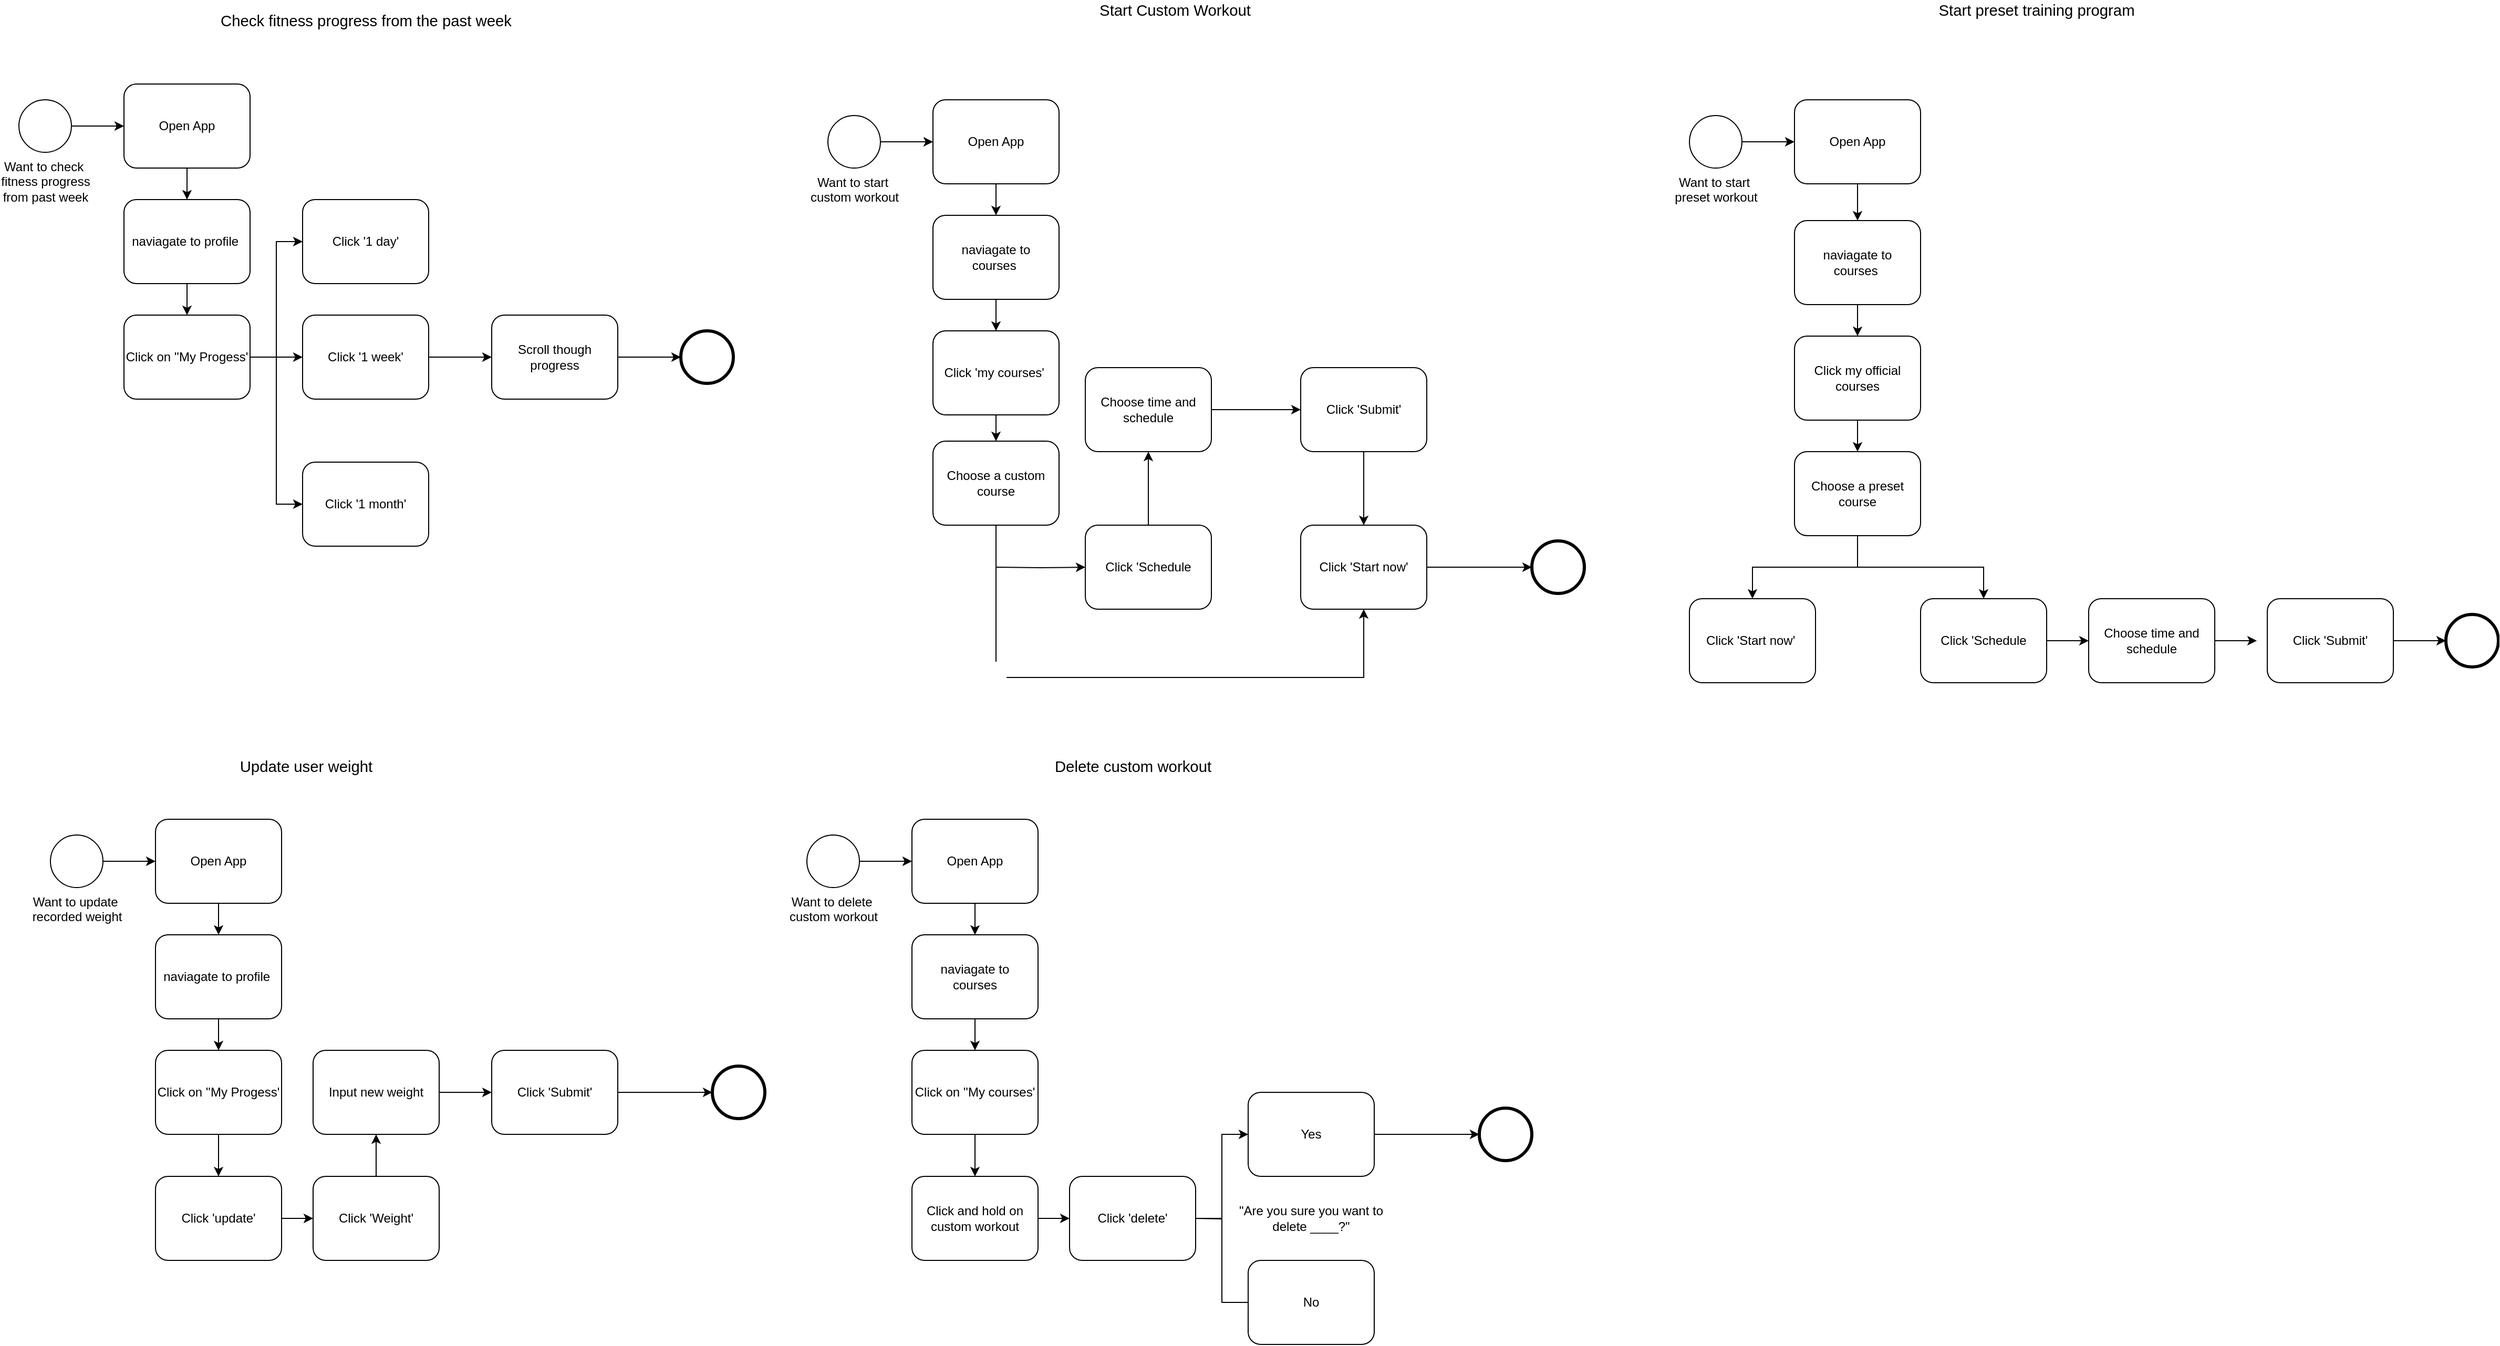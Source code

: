 <mxfile version="13.6.4" type="device"><diagram name="Page-1" id="2a216829-ef6e-dabb-86c1-c78162f3ba2b"><mxGraphModel dx="1635" dy="902" grid="1" gridSize="10" guides="1" tooltips="1" connect="1" arrows="1" fold="1" page="1" pageScale="1" pageWidth="850" pageHeight="1100" background="#ffffff" math="0" shadow="0"><root><mxCell id="0"/><mxCell id="1" parent="0"/><mxCell id="7a84cebc1def654-1" value="Want to check&amp;nbsp;&lt;br&gt;fitness progress&lt;br&gt;from past week" style="shape=mxgraph.bpmn.shape;html=1;verticalLabelPosition=bottom;labelBackgroundColor=#ffffff;verticalAlign=top;perimeter=ellipsePerimeter;outline=standard;symbol=general;" parent="1" vertex="1"><mxGeometry x="260" y="265" width="50" height="50" as="geometry"/></mxCell><mxCell id="7a84cebc1def654-2" value="Open App" style="shape=ext;rounded=1;html=1;whiteSpace=wrap;" parent="1" vertex="1"><mxGeometry x="360" y="250" width="120" height="80" as="geometry"/></mxCell><mxCell id="7a84cebc1def654-3" value="naviagate to profile&amp;nbsp;" style="shape=ext;rounded=1;html=1;whiteSpace=wrap;" parent="1" vertex="1"><mxGeometry x="360" y="360" width="120" height="80" as="geometry"/></mxCell><mxCell id="7a84cebc1def654-26" value="" style="shape=mxgraph.bpmn.shape;html=1;verticalLabelPosition=bottom;labelBackgroundColor=#ffffff;verticalAlign=top;perimeter=ellipsePerimeter;outline=end;symbol=general;" parent="1" vertex="1"><mxGeometry x="890" y="485" width="50" height="50" as="geometry"/></mxCell><mxCell id="7a84cebc1def654-36" style="edgeStyle=orthogonalEdgeStyle;rounded=0;html=1;jettySize=auto;orthogonalLoop=1;" parent="1" source="7a84cebc1def654-1" target="7a84cebc1def654-2" edge="1"><mxGeometry relative="1" as="geometry"/></mxCell><mxCell id="7a84cebc1def654-39" style="edgeStyle=orthogonalEdgeStyle;rounded=0;html=1;jettySize=auto;orthogonalLoop=1;" parent="1" source="7a84cebc1def654-2" target="7a84cebc1def654-3" edge="1"><mxGeometry relative="1" as="geometry"/></mxCell><mxCell id="7a84cebc1def654-47" style="edgeStyle=orthogonalEdgeStyle;rounded=0;html=1;jettySize=auto;orthogonalLoop=1;exitX=0.5;exitY=1;exitDx=0;exitDy=0;" parent="1" source="7a84cebc1def654-3" target="fFAQpJKwoACDsqStDjRD-2" edge="1"><mxGeometry relative="1" as="geometry"><mxPoint x="590" y="375" as="targetPoint"/></mxGeometry></mxCell><mxCell id="fFAQpJKwoACDsqStDjRD-9" style="edgeStyle=orthogonalEdgeStyle;rounded=0;orthogonalLoop=1;jettySize=auto;html=1;entryX=0;entryY=0.5;entryDx=0;entryDy=0;" edge="1" parent="1" source="fFAQpJKwoACDsqStDjRD-2" target="fFAQpJKwoACDsqStDjRD-8"><mxGeometry relative="1" as="geometry"/></mxCell><mxCell id="fFAQpJKwoACDsqStDjRD-11" style="edgeStyle=orthogonalEdgeStyle;rounded=0;orthogonalLoop=1;jettySize=auto;html=1;entryX=0;entryY=0.5;entryDx=0;entryDy=0;" edge="1" parent="1" source="fFAQpJKwoACDsqStDjRD-2" target="fFAQpJKwoACDsqStDjRD-10"><mxGeometry relative="1" as="geometry"/></mxCell><mxCell id="fFAQpJKwoACDsqStDjRD-2" value="Click on ''My Progess'" style="shape=ext;rounded=1;html=1;whiteSpace=wrap;" vertex="1" parent="1"><mxGeometry x="360" y="470" width="120" height="80" as="geometry"/></mxCell><mxCell id="fFAQpJKwoACDsqStDjRD-7" style="edgeStyle=orthogonalEdgeStyle;rounded=0;orthogonalLoop=1;jettySize=auto;html=1;entryX=0;entryY=0.5;entryDx=0;entryDy=0;exitX=1;exitY=0.5;exitDx=0;exitDy=0;" edge="1" parent="1" source="fFAQpJKwoACDsqStDjRD-2" target="fFAQpJKwoACDsqStDjRD-6"><mxGeometry relative="1" as="geometry"><mxPoint x="480" y="620" as="sourcePoint"/></mxGeometry></mxCell><mxCell id="fFAQpJKwoACDsqStDjRD-15" style="edgeStyle=orthogonalEdgeStyle;rounded=0;orthogonalLoop=1;jettySize=auto;html=1;entryX=0;entryY=0.5;entryDx=0;entryDy=0;" edge="1" parent="1" source="fFAQpJKwoACDsqStDjRD-6" target="fFAQpJKwoACDsqStDjRD-14"><mxGeometry relative="1" as="geometry"/></mxCell><mxCell id="fFAQpJKwoACDsqStDjRD-6" value="Click '1 week'" style="shape=ext;rounded=1;html=1;whiteSpace=wrap;" vertex="1" parent="1"><mxGeometry x="530" y="470" width="120" height="80" as="geometry"/></mxCell><mxCell id="fFAQpJKwoACDsqStDjRD-8" value="Click '1 day'" style="shape=ext;rounded=1;html=1;whiteSpace=wrap;" vertex="1" parent="1"><mxGeometry x="530" y="360" width="120" height="80" as="geometry"/></mxCell><mxCell id="fFAQpJKwoACDsqStDjRD-10" value="Click '1 month'" style="shape=ext;rounded=1;html=1;whiteSpace=wrap;" vertex="1" parent="1"><mxGeometry x="530" y="610" width="120" height="80" as="geometry"/></mxCell><mxCell id="fFAQpJKwoACDsqStDjRD-12" value="&lt;span id=&quot;docs-internal-guid-a22013a8-7fff-9007-1207-31ef15a1c6d7&quot;&gt;&lt;span style=&quot;font-size: 11pt ; font-family: &amp;#34;arial&amp;#34; ; background-color: transparent ; vertical-align: baseline&quot;&gt;Check fitness progress from the past week&lt;/span&gt;&lt;/span&gt;" style="text;html=1;align=center;verticalAlign=middle;resizable=0;points=[];autosize=1;" vertex="1" parent="1"><mxGeometry x="445" y="180" width="290" height="20" as="geometry"/></mxCell><mxCell id="fFAQpJKwoACDsqStDjRD-16" style="edgeStyle=orthogonalEdgeStyle;rounded=0;orthogonalLoop=1;jettySize=auto;html=1;entryX=0;entryY=0.5;entryDx=0;entryDy=0;" edge="1" parent="1" source="fFAQpJKwoACDsqStDjRD-14" target="7a84cebc1def654-26"><mxGeometry relative="1" as="geometry"/></mxCell><mxCell id="fFAQpJKwoACDsqStDjRD-14" value="Scroll though progress" style="shape=ext;rounded=1;html=1;whiteSpace=wrap;" vertex="1" parent="1"><mxGeometry x="710" y="470" width="120" height="80" as="geometry"/></mxCell><mxCell id="fFAQpJKwoACDsqStDjRD-17" value="Want to start&amp;nbsp;&lt;br&gt;custom workout" style="shape=mxgraph.bpmn.shape;html=1;verticalLabelPosition=bottom;labelBackgroundColor=#ffffff;verticalAlign=top;perimeter=ellipsePerimeter;outline=standard;symbol=general;" vertex="1" parent="1"><mxGeometry x="1030" y="280" width="50" height="50" as="geometry"/></mxCell><mxCell id="fFAQpJKwoACDsqStDjRD-18" value="Open App" style="shape=ext;rounded=1;html=1;whiteSpace=wrap;" vertex="1" parent="1"><mxGeometry x="1130" y="265" width="120" height="80" as="geometry"/></mxCell><mxCell id="fFAQpJKwoACDsqStDjRD-19" value="naviagate to &lt;br&gt;courses&amp;nbsp;" style="shape=ext;rounded=1;html=1;whiteSpace=wrap;" vertex="1" parent="1"><mxGeometry x="1130" y="375" width="120" height="80" as="geometry"/></mxCell><mxCell id="fFAQpJKwoACDsqStDjRD-20" value="" style="shape=mxgraph.bpmn.shape;html=1;verticalLabelPosition=bottom;labelBackgroundColor=#ffffff;verticalAlign=top;perimeter=ellipsePerimeter;outline=end;symbol=general;" vertex="1" parent="1"><mxGeometry x="1700" y="685" width="50" height="50" as="geometry"/></mxCell><mxCell id="fFAQpJKwoACDsqStDjRD-21" style="edgeStyle=orthogonalEdgeStyle;rounded=0;html=1;jettySize=auto;orthogonalLoop=1;" edge="1" parent="1" source="fFAQpJKwoACDsqStDjRD-17" target="fFAQpJKwoACDsqStDjRD-18"><mxGeometry relative="1" as="geometry"/></mxCell><mxCell id="fFAQpJKwoACDsqStDjRD-22" style="edgeStyle=orthogonalEdgeStyle;rounded=0;html=1;jettySize=auto;orthogonalLoop=1;" edge="1" parent="1" source="fFAQpJKwoACDsqStDjRD-18" target="fFAQpJKwoACDsqStDjRD-19"><mxGeometry relative="1" as="geometry"/></mxCell><mxCell id="fFAQpJKwoACDsqStDjRD-23" style="edgeStyle=orthogonalEdgeStyle;rounded=0;html=1;jettySize=auto;orthogonalLoop=1;exitX=0.5;exitY=1;exitDx=0;exitDy=0;" edge="1" parent="1" source="fFAQpJKwoACDsqStDjRD-19" target="fFAQpJKwoACDsqStDjRD-26"><mxGeometry relative="1" as="geometry"><mxPoint x="1360" y="390" as="targetPoint"/></mxGeometry></mxCell><mxCell id="fFAQpJKwoACDsqStDjRD-36" style="edgeStyle=orthogonalEdgeStyle;rounded=0;orthogonalLoop=1;jettySize=auto;html=1;" edge="1" parent="1" target="fFAQpJKwoACDsqStDjRD-31"><mxGeometry relative="1" as="geometry"><mxPoint x="1190" y="710" as="sourcePoint"/></mxGeometry></mxCell><mxCell id="fFAQpJKwoACDsqStDjRD-100" style="edgeStyle=orthogonalEdgeStyle;rounded=0;orthogonalLoop=1;jettySize=auto;html=1;entryX=0.5;entryY=0;entryDx=0;entryDy=0;" edge="1" parent="1" source="fFAQpJKwoACDsqStDjRD-26" target="fFAQpJKwoACDsqStDjRD-98"><mxGeometry relative="1" as="geometry"/></mxCell><mxCell id="fFAQpJKwoACDsqStDjRD-26" value="Click 'my courses'&amp;nbsp;&lt;br&gt;" style="shape=ext;rounded=1;html=1;whiteSpace=wrap;" vertex="1" parent="1"><mxGeometry x="1130" y="485" width="120" height="80" as="geometry"/></mxCell><mxCell id="fFAQpJKwoACDsqStDjRD-40" style="edgeStyle=orthogonalEdgeStyle;rounded=0;orthogonalLoop=1;jettySize=auto;html=1;entryX=0;entryY=0.5;entryDx=0;entryDy=0;" edge="1" parent="1" source="fFAQpJKwoACDsqStDjRD-30" target="fFAQpJKwoACDsqStDjRD-38"><mxGeometry relative="1" as="geometry"><mxPoint x="1570" y="795" as="targetPoint"/></mxGeometry></mxCell><mxCell id="fFAQpJKwoACDsqStDjRD-30" value="Choose time and schedule" style="shape=ext;rounded=1;html=1;whiteSpace=wrap;" vertex="1" parent="1"><mxGeometry x="1275" y="520" width="120" height="80" as="geometry"/></mxCell><mxCell id="fFAQpJKwoACDsqStDjRD-37" style="edgeStyle=orthogonalEdgeStyle;rounded=0;orthogonalLoop=1;jettySize=auto;html=1;entryX=0.5;entryY=1;entryDx=0;entryDy=0;" edge="1" parent="1" source="fFAQpJKwoACDsqStDjRD-31" target="fFAQpJKwoACDsqStDjRD-30"><mxGeometry relative="1" as="geometry"/></mxCell><mxCell id="fFAQpJKwoACDsqStDjRD-31" value="Click 'Schedule" style="shape=ext;rounded=1;html=1;whiteSpace=wrap;" vertex="1" parent="1"><mxGeometry x="1275" y="670" width="120" height="80" as="geometry"/></mxCell><mxCell id="fFAQpJKwoACDsqStDjRD-32" style="edgeStyle=orthogonalEdgeStyle;rounded=0;orthogonalLoop=1;jettySize=auto;html=1;entryX=0;entryY=0.5;entryDx=0;entryDy=0;exitX=1;exitY=0.5;exitDx=0;exitDy=0;" edge="1" parent="1" source="fFAQpJKwoACDsqStDjRD-176" target="fFAQpJKwoACDsqStDjRD-20"><mxGeometry relative="1" as="geometry"><mxPoint x="1590" y="795" as="sourcePoint"/></mxGeometry></mxCell><mxCell id="fFAQpJKwoACDsqStDjRD-34" value="&lt;span id=&quot;docs-internal-guid-a22013a8-7fff-9007-1207-31ef15a1c6d7&quot;&gt;&lt;span style=&quot;font-size: 11pt ; font-family: &amp;#34;arial&amp;#34; ; background-color: transparent ; vertical-align: baseline&quot;&gt;Start Custom Workout&lt;/span&gt;&lt;/span&gt;" style="text;html=1;align=center;verticalAlign=middle;resizable=0;points=[];autosize=1;" vertex="1" parent="1"><mxGeometry x="1280" y="170" width="160" height="20" as="geometry"/></mxCell><mxCell id="fFAQpJKwoACDsqStDjRD-177" style="edgeStyle=orthogonalEdgeStyle;rounded=0;orthogonalLoop=1;jettySize=auto;html=1;entryX=0.5;entryY=0;entryDx=0;entryDy=0;" edge="1" parent="1" source="fFAQpJKwoACDsqStDjRD-38" target="fFAQpJKwoACDsqStDjRD-176"><mxGeometry relative="1" as="geometry"/></mxCell><mxCell id="fFAQpJKwoACDsqStDjRD-38" value="Click 'Submit'" style="shape=ext;rounded=1;html=1;whiteSpace=wrap;" vertex="1" parent="1"><mxGeometry x="1480" y="520" width="120" height="80" as="geometry"/></mxCell><mxCell id="fFAQpJKwoACDsqStDjRD-77" value="Want to start&amp;nbsp;&lt;br&gt;preset workout" style="shape=mxgraph.bpmn.shape;html=1;verticalLabelPosition=bottom;labelBackgroundColor=#ffffff;verticalAlign=top;perimeter=ellipsePerimeter;outline=standard;symbol=general;" vertex="1" parent="1"><mxGeometry x="1850" y="280" width="50" height="50" as="geometry"/></mxCell><mxCell id="fFAQpJKwoACDsqStDjRD-78" value="Open App" style="shape=ext;rounded=1;html=1;whiteSpace=wrap;" vertex="1" parent="1"><mxGeometry x="1950" y="265" width="120" height="80" as="geometry"/></mxCell><mxCell id="fFAQpJKwoACDsqStDjRD-97" style="edgeStyle=orthogonalEdgeStyle;rounded=0;orthogonalLoop=1;jettySize=auto;html=1;entryX=0.5;entryY=0;entryDx=0;entryDy=0;" edge="1" parent="1" source="fFAQpJKwoACDsqStDjRD-79" target="fFAQpJKwoACDsqStDjRD-95"><mxGeometry relative="1" as="geometry"/></mxCell><mxCell id="fFAQpJKwoACDsqStDjRD-79" value="naviagate to &lt;br&gt;courses&amp;nbsp;" style="shape=ext;rounded=1;html=1;whiteSpace=wrap;" vertex="1" parent="1"><mxGeometry x="1950" y="380" width="120" height="80" as="geometry"/></mxCell><mxCell id="fFAQpJKwoACDsqStDjRD-80" value="" style="shape=mxgraph.bpmn.shape;html=1;verticalLabelPosition=bottom;labelBackgroundColor=#ffffff;verticalAlign=top;perimeter=ellipsePerimeter;outline=end;symbol=general;" vertex="1" parent="1"><mxGeometry x="2570" y="755" width="50" height="50" as="geometry"/></mxCell><mxCell id="fFAQpJKwoACDsqStDjRD-81" style="edgeStyle=orthogonalEdgeStyle;rounded=0;html=1;jettySize=auto;orthogonalLoop=1;" edge="1" parent="1" source="fFAQpJKwoACDsqStDjRD-77" target="fFAQpJKwoACDsqStDjRD-78"><mxGeometry relative="1" as="geometry"/></mxCell><mxCell id="fFAQpJKwoACDsqStDjRD-82" style="edgeStyle=orthogonalEdgeStyle;rounded=0;html=1;jettySize=auto;orthogonalLoop=1;" edge="1" parent="1" source="fFAQpJKwoACDsqStDjRD-78" target="fFAQpJKwoACDsqStDjRD-79"><mxGeometry relative="1" as="geometry"/></mxCell><mxCell id="fFAQpJKwoACDsqStDjRD-84" style="edgeStyle=orthogonalEdgeStyle;rounded=0;orthogonalLoop=1;jettySize=auto;html=1;" edge="1" parent="1" source="fFAQpJKwoACDsqStDjRD-85" target="fFAQpJKwoACDsqStDjRD-91"><mxGeometry relative="1" as="geometry"/></mxCell><mxCell id="fFAQpJKwoACDsqStDjRD-85" value="Choose a preset course" style="shape=ext;rounded=1;html=1;whiteSpace=wrap;" vertex="1" parent="1"><mxGeometry x="1950" y="600" width="120" height="80" as="geometry"/></mxCell><mxCell id="fFAQpJKwoACDsqStDjRD-86" style="edgeStyle=orthogonalEdgeStyle;rounded=0;orthogonalLoop=1;jettySize=auto;html=1;entryX=0.5;entryY=0;entryDx=0;entryDy=0;exitX=0.5;exitY=1;exitDx=0;exitDy=0;" edge="1" parent="1" source="fFAQpJKwoACDsqStDjRD-85" target="fFAQpJKwoACDsqStDjRD-87"><mxGeometry relative="1" as="geometry"><mxPoint x="2070" y="685" as="sourcePoint"/></mxGeometry></mxCell><mxCell id="fFAQpJKwoACDsqStDjRD-87" value="Click 'Start now'&amp;nbsp;" style="shape=ext;rounded=1;html=1;whiteSpace=wrap;" vertex="1" parent="1"><mxGeometry x="1850" y="740" width="120" height="80" as="geometry"/></mxCell><mxCell id="fFAQpJKwoACDsqStDjRD-88" style="edgeStyle=orthogonalEdgeStyle;rounded=0;orthogonalLoop=1;jettySize=auto;html=1;" edge="1" parent="1" source="fFAQpJKwoACDsqStDjRD-89"><mxGeometry relative="1" as="geometry"><mxPoint x="2390" y="780" as="targetPoint"/></mxGeometry></mxCell><mxCell id="fFAQpJKwoACDsqStDjRD-89" value="Choose time and schedule" style="shape=ext;rounded=1;html=1;whiteSpace=wrap;" vertex="1" parent="1"><mxGeometry x="2230" y="740" width="120" height="80" as="geometry"/></mxCell><mxCell id="fFAQpJKwoACDsqStDjRD-90" style="edgeStyle=orthogonalEdgeStyle;rounded=0;orthogonalLoop=1;jettySize=auto;html=1;entryX=0;entryY=0.5;entryDx=0;entryDy=0;" edge="1" parent="1" source="fFAQpJKwoACDsqStDjRD-91" target="fFAQpJKwoACDsqStDjRD-89"><mxGeometry relative="1" as="geometry"/></mxCell><mxCell id="fFAQpJKwoACDsqStDjRD-91" value="Click 'Schedule" style="shape=ext;rounded=1;html=1;whiteSpace=wrap;" vertex="1" parent="1"><mxGeometry x="2070" y="740" width="120" height="80" as="geometry"/></mxCell><mxCell id="fFAQpJKwoACDsqStDjRD-92" style="edgeStyle=orthogonalEdgeStyle;rounded=0;orthogonalLoop=1;jettySize=auto;html=1;entryX=0;entryY=0.5;entryDx=0;entryDy=0;" edge="1" parent="1" source="fFAQpJKwoACDsqStDjRD-94"><mxGeometry relative="1" as="geometry"><mxPoint x="2410" y="780" as="sourcePoint"/><mxPoint x="2570" y="780" as="targetPoint"/></mxGeometry></mxCell><mxCell id="fFAQpJKwoACDsqStDjRD-93" value="&lt;span id=&quot;docs-internal-guid-a22013a8-7fff-9007-1207-31ef15a1c6d7&quot;&gt;&lt;span style=&quot;font-size: 11pt ; font-family: &amp;#34;arial&amp;#34; ; background-color: transparent ; vertical-align: baseline&quot;&gt;Start preset training program&lt;/span&gt;&lt;/span&gt;" style="text;html=1;align=center;verticalAlign=middle;resizable=0;points=[];autosize=1;" vertex="1" parent="1"><mxGeometry x="2080" y="170" width="200" height="20" as="geometry"/></mxCell><mxCell id="fFAQpJKwoACDsqStDjRD-94" value="Click 'Submit'" style="shape=ext;rounded=1;html=1;whiteSpace=wrap;" vertex="1" parent="1"><mxGeometry x="2400" y="740" width="120" height="80" as="geometry"/></mxCell><mxCell id="fFAQpJKwoACDsqStDjRD-96" style="edgeStyle=orthogonalEdgeStyle;rounded=0;orthogonalLoop=1;jettySize=auto;html=1;entryX=0.5;entryY=0;entryDx=0;entryDy=0;" edge="1" parent="1" source="fFAQpJKwoACDsqStDjRD-95" target="fFAQpJKwoACDsqStDjRD-85"><mxGeometry relative="1" as="geometry"/></mxCell><mxCell id="fFAQpJKwoACDsqStDjRD-95" value="Click my official courses" style="shape=ext;rounded=1;html=1;whiteSpace=wrap;" vertex="1" parent="1"><mxGeometry x="1950" y="490" width="120" height="80" as="geometry"/></mxCell><mxCell id="fFAQpJKwoACDsqStDjRD-99" style="edgeStyle=orthogonalEdgeStyle;rounded=0;orthogonalLoop=1;jettySize=auto;html=1;endArrow=none;endFill=0;" edge="1" parent="1" source="fFAQpJKwoACDsqStDjRD-98"><mxGeometry relative="1" as="geometry"><mxPoint x="1190" y="800" as="targetPoint"/></mxGeometry></mxCell><mxCell id="fFAQpJKwoACDsqStDjRD-98" value="Choose a custom course" style="shape=ext;rounded=1;html=1;whiteSpace=wrap;" vertex="1" parent="1"><mxGeometry x="1130" y="590" width="120" height="80" as="geometry"/></mxCell><mxCell id="fFAQpJKwoACDsqStDjRD-117" value="&lt;span id=&quot;docs-internal-guid-a22013a8-7fff-9007-1207-31ef15a1c6d7&quot;&gt;&lt;span style=&quot;font-size: 11pt ; font-family: &amp;#34;arial&amp;#34; ; background-color: transparent ; vertical-align: baseline&quot;&gt;Update user weight&amp;nbsp;&lt;/span&gt;&lt;/span&gt;" style="text;html=1;align=center;verticalAlign=middle;resizable=0;points=[];autosize=1;" vertex="1" parent="1"><mxGeometry x="460" y="890" width="150" height="20" as="geometry"/></mxCell><mxCell id="fFAQpJKwoACDsqStDjRD-136" value="Want to update&amp;nbsp;&lt;br&gt;recorded weight" style="shape=mxgraph.bpmn.shape;html=1;verticalLabelPosition=bottom;labelBackgroundColor=#ffffff;verticalAlign=top;perimeter=ellipsePerimeter;outline=standard;symbol=general;" vertex="1" parent="1"><mxGeometry x="290" y="965" width="50" height="50" as="geometry"/></mxCell><mxCell id="fFAQpJKwoACDsqStDjRD-137" value="Open App" style="shape=ext;rounded=1;html=1;whiteSpace=wrap;" vertex="1" parent="1"><mxGeometry x="390" y="950" width="120" height="80" as="geometry"/></mxCell><mxCell id="fFAQpJKwoACDsqStDjRD-138" value="naviagate to profile&amp;nbsp;" style="shape=ext;rounded=1;html=1;whiteSpace=wrap;" vertex="1" parent="1"><mxGeometry x="390" y="1060" width="120" height="80" as="geometry"/></mxCell><mxCell id="fFAQpJKwoACDsqStDjRD-139" value="" style="shape=mxgraph.bpmn.shape;html=1;verticalLabelPosition=bottom;labelBackgroundColor=#ffffff;verticalAlign=top;perimeter=ellipsePerimeter;outline=end;symbol=general;" vertex="1" parent="1"><mxGeometry x="920" y="1185" width="50" height="50" as="geometry"/></mxCell><mxCell id="fFAQpJKwoACDsqStDjRD-140" style="edgeStyle=orthogonalEdgeStyle;rounded=0;html=1;jettySize=auto;orthogonalLoop=1;" edge="1" parent="1" source="fFAQpJKwoACDsqStDjRD-136" target="fFAQpJKwoACDsqStDjRD-137"><mxGeometry relative="1" as="geometry"/></mxCell><mxCell id="fFAQpJKwoACDsqStDjRD-141" style="edgeStyle=orthogonalEdgeStyle;rounded=0;html=1;jettySize=auto;orthogonalLoop=1;" edge="1" parent="1" source="fFAQpJKwoACDsqStDjRD-137" target="fFAQpJKwoACDsqStDjRD-138"><mxGeometry relative="1" as="geometry"/></mxCell><mxCell id="fFAQpJKwoACDsqStDjRD-142" style="edgeStyle=orthogonalEdgeStyle;rounded=0;html=1;jettySize=auto;orthogonalLoop=1;exitX=0.5;exitY=1;exitDx=0;exitDy=0;" edge="1" parent="1" source="fFAQpJKwoACDsqStDjRD-138" target="fFAQpJKwoACDsqStDjRD-145"><mxGeometry relative="1" as="geometry"><mxPoint x="620" y="1075" as="targetPoint"/></mxGeometry></mxCell><mxCell id="fFAQpJKwoACDsqStDjRD-145" value="Click on ''My Progess'" style="shape=ext;rounded=1;html=1;whiteSpace=wrap;" vertex="1" parent="1"><mxGeometry x="390" y="1170" width="120" height="80" as="geometry"/></mxCell><mxCell id="fFAQpJKwoACDsqStDjRD-146" style="edgeStyle=orthogonalEdgeStyle;rounded=0;orthogonalLoop=1;jettySize=auto;html=1;entryX=0.5;entryY=0;entryDx=0;entryDy=0;exitX=0.5;exitY=1;exitDx=0;exitDy=0;" edge="1" parent="1" source="fFAQpJKwoACDsqStDjRD-145" target="fFAQpJKwoACDsqStDjRD-148"><mxGeometry relative="1" as="geometry"><mxPoint x="510" y="1320" as="sourcePoint"/></mxGeometry></mxCell><mxCell id="fFAQpJKwoACDsqStDjRD-147" style="edgeStyle=orthogonalEdgeStyle;rounded=0;orthogonalLoop=1;jettySize=auto;html=1;entryX=0;entryY=0.5;entryDx=0;entryDy=0;" edge="1" parent="1" source="fFAQpJKwoACDsqStDjRD-148" target="fFAQpJKwoACDsqStDjRD-152"><mxGeometry relative="1" as="geometry"/></mxCell><mxCell id="fFAQpJKwoACDsqStDjRD-148" value="Click 'update'" style="shape=ext;rounded=1;html=1;whiteSpace=wrap;" vertex="1" parent="1"><mxGeometry x="390" y="1290" width="120" height="80" as="geometry"/></mxCell><mxCell id="fFAQpJKwoACDsqStDjRD-154" style="edgeStyle=orthogonalEdgeStyle;rounded=0;orthogonalLoop=1;jettySize=auto;html=1;entryX=0.5;entryY=1;entryDx=0;entryDy=0;" edge="1" parent="1" source="fFAQpJKwoACDsqStDjRD-152" target="fFAQpJKwoACDsqStDjRD-153"><mxGeometry relative="1" as="geometry"/></mxCell><mxCell id="fFAQpJKwoACDsqStDjRD-152" value="Click 'Weight'" style="shape=ext;rounded=1;html=1;whiteSpace=wrap;" vertex="1" parent="1"><mxGeometry x="540" y="1290" width="120" height="80" as="geometry"/></mxCell><mxCell id="fFAQpJKwoACDsqStDjRD-156" style="edgeStyle=orthogonalEdgeStyle;rounded=0;orthogonalLoop=1;jettySize=auto;html=1;entryX=0;entryY=0.5;entryDx=0;entryDy=0;" edge="1" parent="1" source="fFAQpJKwoACDsqStDjRD-153" target="fFAQpJKwoACDsqStDjRD-155"><mxGeometry relative="1" as="geometry"/></mxCell><mxCell id="fFAQpJKwoACDsqStDjRD-153" value="Input new weight" style="shape=ext;rounded=1;html=1;whiteSpace=wrap;" vertex="1" parent="1"><mxGeometry x="540" y="1170" width="120" height="80" as="geometry"/></mxCell><mxCell id="fFAQpJKwoACDsqStDjRD-157" style="edgeStyle=orthogonalEdgeStyle;rounded=0;orthogonalLoop=1;jettySize=auto;html=1;entryX=0;entryY=0.5;entryDx=0;entryDy=0;" edge="1" parent="1" source="fFAQpJKwoACDsqStDjRD-155" target="fFAQpJKwoACDsqStDjRD-139"><mxGeometry relative="1" as="geometry"/></mxCell><mxCell id="fFAQpJKwoACDsqStDjRD-155" value="Click 'Submit'" style="shape=ext;rounded=1;html=1;whiteSpace=wrap;" vertex="1" parent="1"><mxGeometry x="710" y="1170" width="120" height="80" as="geometry"/></mxCell><mxCell id="fFAQpJKwoACDsqStDjRD-158" value="&lt;span id=&quot;docs-internal-guid-a22013a8-7fff-9007-1207-31ef15a1c6d7&quot;&gt;&lt;span style=&quot;font-size: 11pt ; font-family: &amp;#34;arial&amp;#34; ; background-color: transparent ; vertical-align: baseline&quot;&gt;Delete custom workout&lt;/span&gt;&lt;/span&gt;" style="text;html=1;align=center;verticalAlign=middle;resizable=0;points=[];autosize=1;" vertex="1" parent="1"><mxGeometry x="1240" y="890" width="160" height="20" as="geometry"/></mxCell><mxCell id="fFAQpJKwoACDsqStDjRD-159" value="Want to delete&amp;nbsp;&lt;br&gt;custom workout" style="shape=mxgraph.bpmn.shape;html=1;verticalLabelPosition=bottom;labelBackgroundColor=#ffffff;verticalAlign=top;perimeter=ellipsePerimeter;outline=standard;symbol=general;" vertex="1" parent="1"><mxGeometry x="1010" y="965" width="50" height="50" as="geometry"/></mxCell><mxCell id="fFAQpJKwoACDsqStDjRD-160" value="Open App" style="shape=ext;rounded=1;html=1;whiteSpace=wrap;" vertex="1" parent="1"><mxGeometry x="1110" y="950" width="120" height="80" as="geometry"/></mxCell><mxCell id="fFAQpJKwoACDsqStDjRD-161" value="naviagate to &lt;br&gt;courses" style="shape=ext;rounded=1;html=1;whiteSpace=wrap;" vertex="1" parent="1"><mxGeometry x="1110" y="1060" width="120" height="80" as="geometry"/></mxCell><mxCell id="fFAQpJKwoACDsqStDjRD-162" value="" style="shape=mxgraph.bpmn.shape;html=1;verticalLabelPosition=bottom;labelBackgroundColor=#ffffff;verticalAlign=top;perimeter=ellipsePerimeter;outline=end;symbol=general;" vertex="1" parent="1"><mxGeometry x="1650" y="1225" width="50" height="50" as="geometry"/></mxCell><mxCell id="fFAQpJKwoACDsqStDjRD-163" style="edgeStyle=orthogonalEdgeStyle;rounded=0;html=1;jettySize=auto;orthogonalLoop=1;" edge="1" parent="1" source="fFAQpJKwoACDsqStDjRD-159" target="fFAQpJKwoACDsqStDjRD-160"><mxGeometry relative="1" as="geometry"/></mxCell><mxCell id="fFAQpJKwoACDsqStDjRD-164" style="edgeStyle=orthogonalEdgeStyle;rounded=0;html=1;jettySize=auto;orthogonalLoop=1;" edge="1" parent="1" source="fFAQpJKwoACDsqStDjRD-160" target="fFAQpJKwoACDsqStDjRD-161"><mxGeometry relative="1" as="geometry"/></mxCell><mxCell id="fFAQpJKwoACDsqStDjRD-165" style="edgeStyle=orthogonalEdgeStyle;rounded=0;html=1;jettySize=auto;orthogonalLoop=1;exitX=0.5;exitY=1;exitDx=0;exitDy=0;" edge="1" parent="1" source="fFAQpJKwoACDsqStDjRD-161" target="fFAQpJKwoACDsqStDjRD-166"><mxGeometry relative="1" as="geometry"><mxPoint x="1340" y="1075" as="targetPoint"/></mxGeometry></mxCell><mxCell id="fFAQpJKwoACDsqStDjRD-166" value="Click on ''My courses'" style="shape=ext;rounded=1;html=1;whiteSpace=wrap;" vertex="1" parent="1"><mxGeometry x="1110" y="1170" width="120" height="80" as="geometry"/></mxCell><mxCell id="fFAQpJKwoACDsqStDjRD-167" style="edgeStyle=orthogonalEdgeStyle;rounded=0;orthogonalLoop=1;jettySize=auto;html=1;entryX=0.5;entryY=0;entryDx=0;entryDy=0;exitX=0.5;exitY=1;exitDx=0;exitDy=0;" edge="1" parent="1" source="fFAQpJKwoACDsqStDjRD-166" target="fFAQpJKwoACDsqStDjRD-169"><mxGeometry relative="1" as="geometry"><mxPoint x="1230" y="1320" as="sourcePoint"/></mxGeometry></mxCell><mxCell id="fFAQpJKwoACDsqStDjRD-168" style="edgeStyle=orthogonalEdgeStyle;rounded=0;orthogonalLoop=1;jettySize=auto;html=1;entryX=0;entryY=0.5;entryDx=0;entryDy=0;" edge="1" parent="1" source="fFAQpJKwoACDsqStDjRD-169" target="fFAQpJKwoACDsqStDjRD-171"><mxGeometry relative="1" as="geometry"/></mxCell><mxCell id="fFAQpJKwoACDsqStDjRD-169" value="Click and hold on custom workout" style="shape=ext;rounded=1;html=1;whiteSpace=wrap;" vertex="1" parent="1"><mxGeometry x="1110" y="1290" width="120" height="80" as="geometry"/></mxCell><mxCell id="fFAQpJKwoACDsqStDjRD-170" style="edgeStyle=orthogonalEdgeStyle;rounded=0;orthogonalLoop=1;jettySize=auto;html=1;entryX=0;entryY=0.5;entryDx=0;entryDy=0;" edge="1" parent="1" target="fFAQpJKwoACDsqStDjRD-175"><mxGeometry relative="1" as="geometry"><mxPoint x="1379" y="1330" as="sourcePoint"/><mxPoint x="1530" y="1310" as="targetPoint"/></mxGeometry></mxCell><mxCell id="fFAQpJKwoACDsqStDjRD-181" style="edgeStyle=orthogonalEdgeStyle;rounded=0;orthogonalLoop=1;jettySize=auto;html=1;entryX=0;entryY=0.5;entryDx=0;entryDy=0;endArrow=none;endFill=0;" edge="1" parent="1" source="fFAQpJKwoACDsqStDjRD-171" target="fFAQpJKwoACDsqStDjRD-180"><mxGeometry relative="1" as="geometry"/></mxCell><mxCell id="fFAQpJKwoACDsqStDjRD-171" value="Click 'delete'" style="shape=ext;rounded=1;html=1;whiteSpace=wrap;" vertex="1" parent="1"><mxGeometry x="1260" y="1290" width="120" height="80" as="geometry"/></mxCell><mxCell id="fFAQpJKwoACDsqStDjRD-174" style="edgeStyle=orthogonalEdgeStyle;rounded=0;orthogonalLoop=1;jettySize=auto;html=1;entryX=0;entryY=0.5;entryDx=0;entryDy=0;" edge="1" parent="1" source="fFAQpJKwoACDsqStDjRD-175" target="fFAQpJKwoACDsqStDjRD-162"><mxGeometry relative="1" as="geometry"/></mxCell><mxCell id="fFAQpJKwoACDsqStDjRD-175" value="Yes" style="shape=ext;rounded=1;html=1;whiteSpace=wrap;" vertex="1" parent="1"><mxGeometry x="1430" y="1210" width="120" height="80" as="geometry"/></mxCell><mxCell id="fFAQpJKwoACDsqStDjRD-176" value="Click 'Start now'" style="shape=ext;rounded=1;html=1;whiteSpace=wrap;" vertex="1" parent="1"><mxGeometry x="1480" y="670" width="120" height="80" as="geometry"/></mxCell><mxCell id="fFAQpJKwoACDsqStDjRD-179" style="edgeStyle=orthogonalEdgeStyle;rounded=0;orthogonalLoop=1;jettySize=auto;html=1;entryX=0.5;entryY=1;entryDx=0;entryDy=0;" edge="1" parent="1" source="fFAQpJKwoACDsqStDjRD-178" target="fFAQpJKwoACDsqStDjRD-176"><mxGeometry relative="1" as="geometry"/></mxCell><mxCell id="fFAQpJKwoACDsqStDjRD-178" value="" style="shape=ext;rounded=1;html=1;whiteSpace=wrap;strokeColor=none;" vertex="1" parent="1"><mxGeometry x="1180" y="805" width="20" height="20" as="geometry"/></mxCell><mxCell id="fFAQpJKwoACDsqStDjRD-180" value="No" style="shape=ext;rounded=1;html=1;whiteSpace=wrap;" vertex="1" parent="1"><mxGeometry x="1430" y="1370" width="120" height="80" as="geometry"/></mxCell><mxCell id="fFAQpJKwoACDsqStDjRD-182" value="&quot;Are you sure you want to delete ____?&quot;" style="text;html=1;strokeColor=none;fillColor=none;align=center;verticalAlign=middle;whiteSpace=wrap;rounded=0;" vertex="1" parent="1"><mxGeometry x="1410" y="1320" width="160" height="20" as="geometry"/></mxCell></root></mxGraphModel></diagram></mxfile>